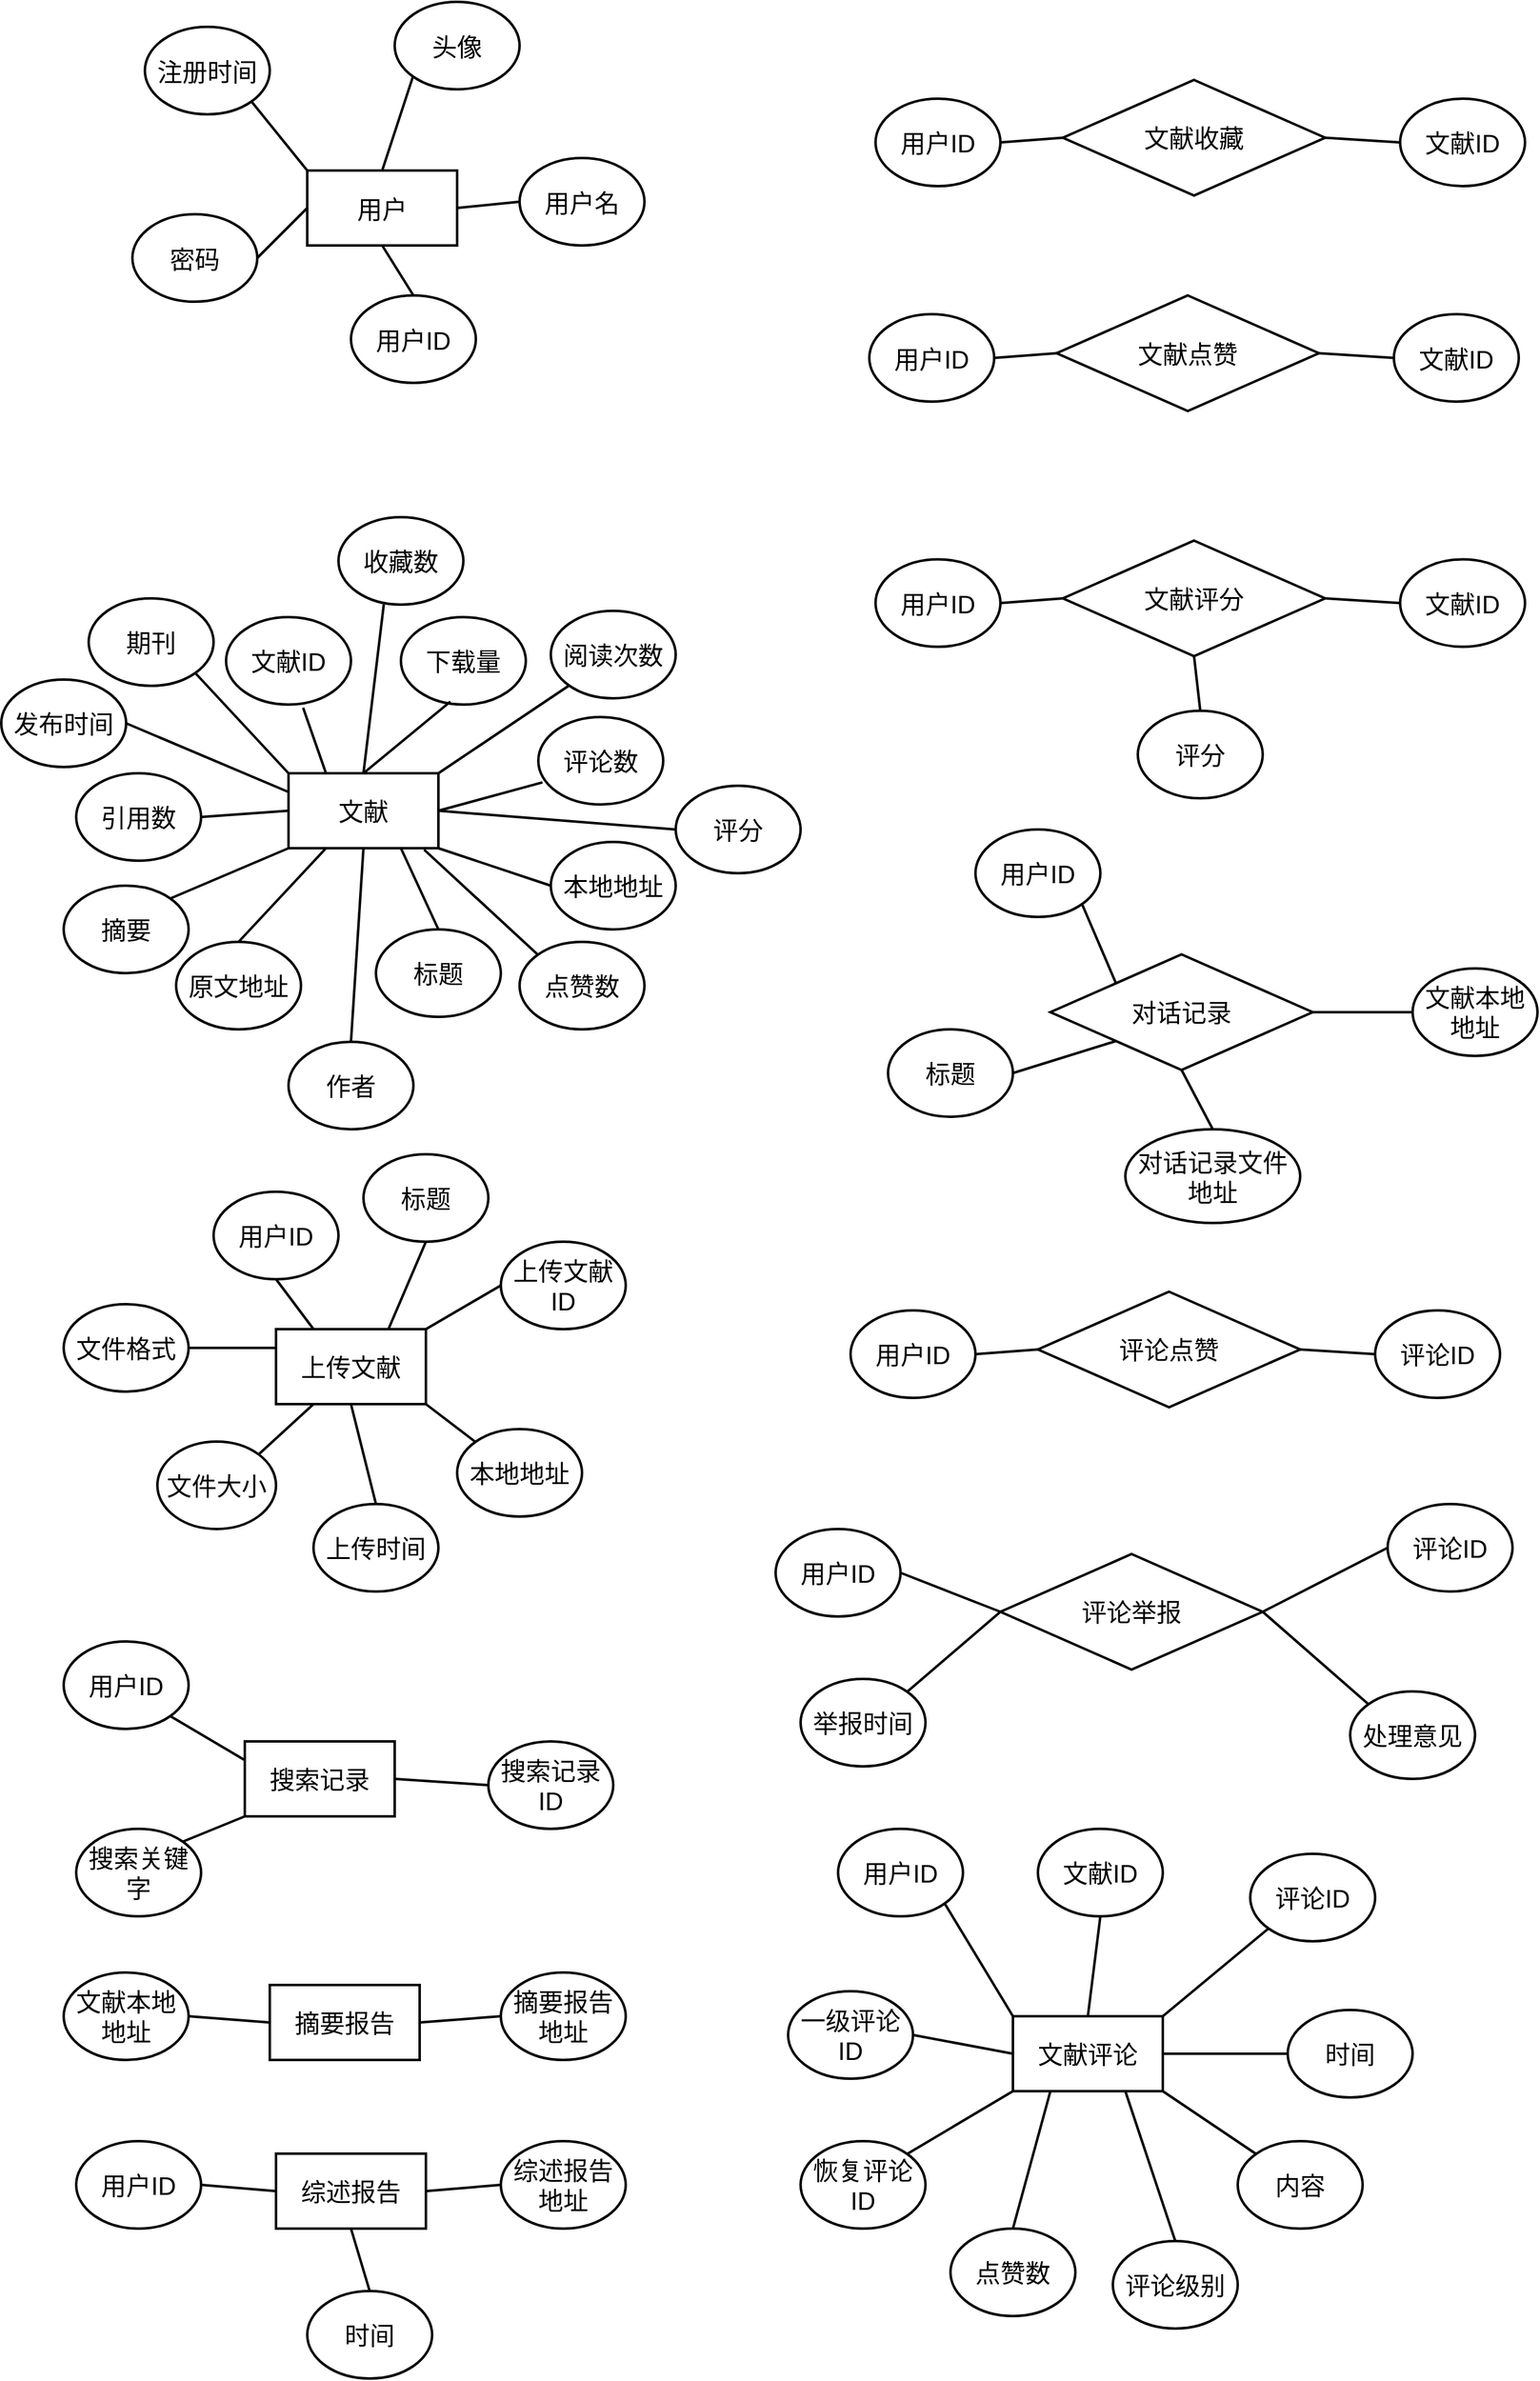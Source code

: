 <mxfile version="24.2.2" type="github">
  <diagram name="Page-1" id="c4acf3e9-155e-7222-9cf6-157b1a14988f">
    <mxGraphModel dx="2201" dy="961" grid="1" gridSize="10" guides="1" tooltips="1" connect="1" arrows="1" fold="1" page="1" pageScale="1" pageWidth="850" pageHeight="1100" background="none" math="0" shadow="0">
      <root>
        <mxCell id="0" />
        <mxCell id="1" parent="0" />
        <mxCell id="P6Sqa6nLTFP1nAxvebWK-137" value="用户" style="rounded=0;whiteSpace=wrap;html=1;fontSize=20;strokeWidth=2;" parent="1" vertex="1">
          <mxGeometry x="-595" y="172.5" width="120" height="60" as="geometry" />
        </mxCell>
        <mxCell id="P6Sqa6nLTFP1nAxvebWK-177" value="用户ID" style="ellipse;whiteSpace=wrap;html=1;fontSize=20;strokeWidth=2;" parent="1" vertex="1">
          <mxGeometry x="-560" y="272.5" width="100" height="70" as="geometry" />
        </mxCell>
        <mxCell id="P6Sqa6nLTFP1nAxvebWK-178" value="密码" style="ellipse;whiteSpace=wrap;html=1;fontSize=20;strokeWidth=2;" parent="1" vertex="1">
          <mxGeometry x="-735" y="207.5" width="100" height="70" as="geometry" />
        </mxCell>
        <mxCell id="P6Sqa6nLTFP1nAxvebWK-179" value="用户名" style="ellipse;whiteSpace=wrap;html=1;fontSize=20;strokeWidth=2;" parent="1" vertex="1">
          <mxGeometry x="-425" y="162.5" width="100" height="70" as="geometry" />
        </mxCell>
        <mxCell id="P6Sqa6nLTFP1nAxvebWK-180" value="头像" style="ellipse;whiteSpace=wrap;html=1;fontSize=20;strokeWidth=2;" parent="1" vertex="1">
          <mxGeometry x="-525" y="37.5" width="100" height="70" as="geometry" />
        </mxCell>
        <mxCell id="P6Sqa6nLTFP1nAxvebWK-181" value="注册时间" style="ellipse;whiteSpace=wrap;html=1;fontSize=20;strokeWidth=2;" parent="1" vertex="1">
          <mxGeometry x="-725" y="57.5" width="100" height="70" as="geometry" />
        </mxCell>
        <mxCell id="P6Sqa6nLTFP1nAxvebWK-183" value="" style="endArrow=none;html=1;rounded=0;entryX=0.5;entryY=1;entryDx=0;entryDy=0;exitX=0.5;exitY=0;exitDx=0;exitDy=0;fontSize=20;strokeWidth=2;" parent="1" source="P6Sqa6nLTFP1nAxvebWK-177" target="P6Sqa6nLTFP1nAxvebWK-137" edge="1">
          <mxGeometry width="50" height="50" relative="1" as="geometry">
            <mxPoint x="-655" y="347.5" as="sourcePoint" />
            <mxPoint x="-605" y="302.5" as="targetPoint" />
          </mxGeometry>
        </mxCell>
        <mxCell id="P6Sqa6nLTFP1nAxvebWK-184" value="" style="endArrow=none;html=1;rounded=0;entryX=0;entryY=0.5;entryDx=0;entryDy=0;exitX=1;exitY=0.5;exitDx=0;exitDy=0;fontSize=20;strokeWidth=2;" parent="1" source="P6Sqa6nLTFP1nAxvebWK-137" target="P6Sqa6nLTFP1nAxvebWK-179" edge="1">
          <mxGeometry width="50" height="50" relative="1" as="geometry">
            <mxPoint x="-295" y="367.5" as="sourcePoint" />
            <mxPoint x="-245" y="317.5" as="targetPoint" />
          </mxGeometry>
        </mxCell>
        <mxCell id="P6Sqa6nLTFP1nAxvebWK-185" value="" style="endArrow=none;html=1;rounded=0;entryX=0;entryY=0.5;entryDx=0;entryDy=0;exitX=1;exitY=0.5;exitDx=0;exitDy=0;fontSize=20;strokeWidth=2;" parent="1" source="P6Sqa6nLTFP1nAxvebWK-178" target="P6Sqa6nLTFP1nAxvebWK-137" edge="1">
          <mxGeometry width="50" height="50" relative="1" as="geometry">
            <mxPoint x="-615" y="427.5" as="sourcePoint" />
            <mxPoint x="-565" y="377.5" as="targetPoint" />
          </mxGeometry>
        </mxCell>
        <mxCell id="P6Sqa6nLTFP1nAxvebWK-186" value="" style="endArrow=none;html=1;rounded=0;entryX=0;entryY=1;entryDx=0;entryDy=0;exitX=0.5;exitY=0;exitDx=0;exitDy=0;fontSize=20;strokeWidth=2;" parent="1" source="P6Sqa6nLTFP1nAxvebWK-137" target="P6Sqa6nLTFP1nAxvebWK-180" edge="1">
          <mxGeometry width="50" height="50" relative="1" as="geometry">
            <mxPoint x="-575" y="147.5" as="sourcePoint" />
            <mxPoint x="-525" y="97.5" as="targetPoint" />
          </mxGeometry>
        </mxCell>
        <mxCell id="P6Sqa6nLTFP1nAxvebWK-187" value="" style="endArrow=none;html=1;rounded=0;entryX=1;entryY=1;entryDx=0;entryDy=0;exitX=0;exitY=0;exitDx=0;exitDy=0;fontSize=20;strokeWidth=2;" parent="1" source="P6Sqa6nLTFP1nAxvebWK-137" target="P6Sqa6nLTFP1nAxvebWK-181" edge="1">
          <mxGeometry width="50" height="50" relative="1" as="geometry">
            <mxPoint x="-685" y="407.5" as="sourcePoint" />
            <mxPoint x="-635" y="357.5" as="targetPoint" />
          </mxGeometry>
        </mxCell>
        <mxCell id="P6Sqa6nLTFP1nAxvebWK-188" value="文献" style="rounded=0;whiteSpace=wrap;html=1;fontSize=20;strokeWidth=2;" parent="1" vertex="1">
          <mxGeometry x="-610" y="655" width="120" height="60" as="geometry" />
        </mxCell>
        <mxCell id="P6Sqa6nLTFP1nAxvebWK-189" value="文献ID" style="ellipse;whiteSpace=wrap;html=1;fontSize=20;strokeWidth=2;" parent="1" vertex="1">
          <mxGeometry x="-660" y="530" width="100" height="70" as="geometry" />
        </mxCell>
        <mxCell id="P6Sqa6nLTFP1nAxvebWK-190" value="标题" style="ellipse;whiteSpace=wrap;html=1;fontSize=20;strokeWidth=2;" parent="1" vertex="1">
          <mxGeometry x="-540" y="780" width="100" height="70" as="geometry" />
        </mxCell>
        <mxCell id="P6Sqa6nLTFP1nAxvebWK-191" value="作者" style="ellipse;whiteSpace=wrap;html=1;fontSize=20;strokeWidth=2;" parent="1" vertex="1">
          <mxGeometry x="-610" y="870" width="100" height="70" as="geometry" />
        </mxCell>
        <mxCell id="P6Sqa6nLTFP1nAxvebWK-192" value="摘要" style="ellipse;whiteSpace=wrap;html=1;fontSize=20;strokeWidth=2;" parent="1" vertex="1">
          <mxGeometry x="-790" y="745" width="100" height="70" as="geometry" />
        </mxCell>
        <mxCell id="P6Sqa6nLTFP1nAxvebWK-193" value="发布时间" style="ellipse;whiteSpace=wrap;html=1;fontSize=20;strokeWidth=2;" parent="1" vertex="1">
          <mxGeometry x="-840" y="580" width="100" height="70" as="geometry" />
        </mxCell>
        <mxCell id="P6Sqa6nLTFP1nAxvebWK-194" value="期刊" style="ellipse;whiteSpace=wrap;html=1;fontSize=20;strokeWidth=2;" parent="1" vertex="1">
          <mxGeometry x="-770" y="515" width="100" height="70" as="geometry" />
        </mxCell>
        <mxCell id="P6Sqa6nLTFP1nAxvebWK-195" value="引用数" style="ellipse;whiteSpace=wrap;html=1;fontSize=20;strokeWidth=2;" parent="1" vertex="1">
          <mxGeometry x="-780" y="655" width="100" height="70" as="geometry" />
        </mxCell>
        <mxCell id="P6Sqa6nLTFP1nAxvebWK-196" value="原文地址" style="ellipse;whiteSpace=wrap;html=1;fontSize=20;strokeWidth=2;" parent="1" vertex="1">
          <mxGeometry x="-700" y="790" width="100" height="70" as="geometry" />
        </mxCell>
        <mxCell id="P6Sqa6nLTFP1nAxvebWK-197" value="阅读次数" style="ellipse;whiteSpace=wrap;html=1;fontSize=20;strokeWidth=2;" parent="1" vertex="1">
          <mxGeometry x="-400" y="525" width="100" height="70" as="geometry" />
        </mxCell>
        <mxCell id="P6Sqa6nLTFP1nAxvebWK-198" value="点赞数" style="ellipse;whiteSpace=wrap;html=1;fontSize=20;strokeWidth=2;" parent="1" vertex="1">
          <mxGeometry x="-425" y="790" width="100" height="70" as="geometry" />
        </mxCell>
        <mxCell id="P6Sqa6nLTFP1nAxvebWK-199" value="收藏数" style="ellipse;whiteSpace=wrap;html=1;fontSize=20;strokeWidth=2;" parent="1" vertex="1">
          <mxGeometry x="-570" y="450" width="100" height="70" as="geometry" />
        </mxCell>
        <mxCell id="P6Sqa6nLTFP1nAxvebWK-200" value="评论数" style="ellipse;whiteSpace=wrap;html=1;fontSize=20;strokeWidth=2;" parent="1" vertex="1">
          <mxGeometry x="-410" y="610" width="100" height="70" as="geometry" />
        </mxCell>
        <mxCell id="P6Sqa6nLTFP1nAxvebWK-201" value="评分" style="ellipse;whiteSpace=wrap;html=1;fontSize=20;strokeWidth=2;" parent="1" vertex="1">
          <mxGeometry x="-300" y="665" width="100" height="70" as="geometry" />
        </mxCell>
        <mxCell id="P6Sqa6nLTFP1nAxvebWK-202" value="下载量" style="ellipse;whiteSpace=wrap;html=1;fontSize=20;strokeWidth=2;" parent="1" vertex="1">
          <mxGeometry x="-520" y="530" width="100" height="70" as="geometry" />
        </mxCell>
        <mxCell id="P6Sqa6nLTFP1nAxvebWK-203" value="本地地址" style="ellipse;whiteSpace=wrap;html=1;fontSize=20;strokeWidth=2;" parent="1" vertex="1">
          <mxGeometry x="-400" y="710" width="100" height="70" as="geometry" />
        </mxCell>
        <mxCell id="P6Sqa6nLTFP1nAxvebWK-204" value="" style="endArrow=none;html=1;rounded=0;entryX=0.5;entryY=0;entryDx=0;entryDy=0;exitX=0.75;exitY=1;exitDx=0;exitDy=0;fontSize=20;strokeWidth=2;" parent="1" source="P6Sqa6nLTFP1nAxvebWK-188" target="P6Sqa6nLTFP1nAxvebWK-190" edge="1">
          <mxGeometry width="50" height="50" relative="1" as="geometry">
            <mxPoint x="-550" y="780" as="sourcePoint" />
            <mxPoint x="-500" y="730" as="targetPoint" />
          </mxGeometry>
        </mxCell>
        <mxCell id="P6Sqa6nLTFP1nAxvebWK-205" value="" style="endArrow=none;html=1;rounded=0;exitX=1;exitY=0.5;exitDx=0;exitDy=0;entryX=0.033;entryY=0.747;entryDx=0;entryDy=0;entryPerimeter=0;fontSize=20;strokeWidth=2;" parent="1" source="P6Sqa6nLTFP1nAxvebWK-188" target="P6Sqa6nLTFP1nAxvebWK-200" edge="1">
          <mxGeometry width="50" height="50" relative="1" as="geometry">
            <mxPoint x="-490" y="700" as="sourcePoint" />
            <mxPoint x="-440" y="650" as="targetPoint" />
          </mxGeometry>
        </mxCell>
        <mxCell id="P6Sqa6nLTFP1nAxvebWK-206" value="" style="endArrow=none;html=1;rounded=0;exitX=1;exitY=0.5;exitDx=0;exitDy=0;entryX=0;entryY=0.5;entryDx=0;entryDy=0;fontSize=20;strokeWidth=2;" parent="1" source="P6Sqa6nLTFP1nAxvebWK-195" target="P6Sqa6nLTFP1nAxvebWK-188" edge="1">
          <mxGeometry width="50" height="50" relative="1" as="geometry">
            <mxPoint x="-680" y="720" as="sourcePoint" />
            <mxPoint x="-630" y="670" as="targetPoint" />
          </mxGeometry>
        </mxCell>
        <mxCell id="P6Sqa6nLTFP1nAxvebWK-208" value="" style="endArrow=none;html=1;rounded=0;entryX=0.617;entryY=1.036;entryDx=0;entryDy=0;entryPerimeter=0;exitX=0.25;exitY=0;exitDx=0;exitDy=0;fontSize=20;strokeWidth=2;" parent="1" source="P6Sqa6nLTFP1nAxvebWK-188" target="P6Sqa6nLTFP1nAxvebWK-189" edge="1">
          <mxGeometry width="50" height="50" relative="1" as="geometry">
            <mxPoint x="-490" y="700" as="sourcePoint" />
            <mxPoint x="-440" y="650" as="targetPoint" />
          </mxGeometry>
        </mxCell>
        <mxCell id="P6Sqa6nLTFP1nAxvebWK-209" value="" style="endArrow=none;html=1;rounded=0;entryX=0.363;entryY=0.996;entryDx=0;entryDy=0;entryPerimeter=0;exitX=0.5;exitY=0;exitDx=0;exitDy=0;fontSize=20;strokeWidth=2;" parent="1" source="P6Sqa6nLTFP1nAxvebWK-188" target="P6Sqa6nLTFP1nAxvebWK-199" edge="1">
          <mxGeometry width="50" height="50" relative="1" as="geometry">
            <mxPoint x="-490" y="700" as="sourcePoint" />
            <mxPoint x="-440" y="650" as="targetPoint" />
          </mxGeometry>
        </mxCell>
        <mxCell id="P6Sqa6nLTFP1nAxvebWK-210" value="" style="endArrow=none;html=1;rounded=0;entryX=0.396;entryY=0.966;entryDx=0;entryDy=0;entryPerimeter=0;exitX=0.5;exitY=0;exitDx=0;exitDy=0;fontSize=20;strokeWidth=2;" parent="1" source="P6Sqa6nLTFP1nAxvebWK-188" target="P6Sqa6nLTFP1nAxvebWK-202" edge="1">
          <mxGeometry width="50" height="50" relative="1" as="geometry">
            <mxPoint x="-510" y="630" as="sourcePoint" />
            <mxPoint x="-440" y="540" as="targetPoint" />
          </mxGeometry>
        </mxCell>
        <mxCell id="P6Sqa6nLTFP1nAxvebWK-211" value="" style="endArrow=none;html=1;rounded=0;entryX=0;entryY=0;entryDx=0;entryDy=0;exitX=1;exitY=1;exitDx=0;exitDy=0;fontSize=20;strokeWidth=2;" parent="1" source="P6Sqa6nLTFP1nAxvebWK-194" target="P6Sqa6nLTFP1nAxvebWK-188" edge="1">
          <mxGeometry width="50" height="50" relative="1" as="geometry">
            <mxPoint x="-850" y="780" as="sourcePoint" />
            <mxPoint x="-800" y="730" as="targetPoint" />
          </mxGeometry>
        </mxCell>
        <mxCell id="P6Sqa6nLTFP1nAxvebWK-212" value="" style="endArrow=none;html=1;rounded=0;entryX=1;entryY=0.5;entryDx=0;entryDy=0;exitX=0;exitY=0.25;exitDx=0;exitDy=0;fontSize=20;strokeWidth=2;" parent="1" source="P6Sqa6nLTFP1nAxvebWK-188" target="P6Sqa6nLTFP1nAxvebWK-193" edge="1">
          <mxGeometry width="50" height="50" relative="1" as="geometry">
            <mxPoint x="-490" y="590" as="sourcePoint" />
            <mxPoint x="-440" y="540" as="targetPoint" />
          </mxGeometry>
        </mxCell>
        <mxCell id="P6Sqa6nLTFP1nAxvebWK-213" value="" style="endArrow=none;html=1;rounded=0;exitX=0;exitY=1;exitDx=0;exitDy=0;entryX=1;entryY=0;entryDx=0;entryDy=0;fontSize=20;strokeWidth=2;" parent="1" source="P6Sqa6nLTFP1nAxvebWK-188" target="P6Sqa6nLTFP1nAxvebWK-192" edge="1">
          <mxGeometry width="50" height="50" relative="1" as="geometry">
            <mxPoint x="-490" y="700" as="sourcePoint" />
            <mxPoint x="-440" y="650" as="targetPoint" />
          </mxGeometry>
        </mxCell>
        <mxCell id="P6Sqa6nLTFP1nAxvebWK-214" value="" style="endArrow=none;html=1;rounded=0;entryX=0.25;entryY=1;entryDx=0;entryDy=0;exitX=0.5;exitY=0;exitDx=0;exitDy=0;fontSize=20;strokeWidth=2;" parent="1" source="P6Sqa6nLTFP1nAxvebWK-196" target="P6Sqa6nLTFP1nAxvebWK-188" edge="1">
          <mxGeometry width="50" height="50" relative="1" as="geometry">
            <mxPoint x="-620" y="800" as="sourcePoint" />
            <mxPoint x="-570" y="750" as="targetPoint" />
          </mxGeometry>
        </mxCell>
        <mxCell id="P6Sqa6nLTFP1nAxvebWK-215" value="" style="endArrow=none;html=1;rounded=0;exitX=0.5;exitY=0;exitDx=0;exitDy=0;entryX=0.5;entryY=1;entryDx=0;entryDy=0;fontSize=20;strokeWidth=2;" parent="1" source="P6Sqa6nLTFP1nAxvebWK-191" target="P6Sqa6nLTFP1nAxvebWK-188" edge="1">
          <mxGeometry width="50" height="50" relative="1" as="geometry">
            <mxPoint x="-720" y="940" as="sourcePoint" />
            <mxPoint x="-670" y="890" as="targetPoint" />
          </mxGeometry>
        </mxCell>
        <mxCell id="P6Sqa6nLTFP1nAxvebWK-216" value="" style="endArrow=none;html=1;rounded=0;exitX=0;exitY=0.5;exitDx=0;exitDy=0;entryX=1;entryY=0.5;entryDx=0;entryDy=0;fontSize=20;strokeWidth=2;" parent="1" source="P6Sqa6nLTFP1nAxvebWK-201" target="P6Sqa6nLTFP1nAxvebWK-188" edge="1">
          <mxGeometry width="50" height="50" relative="1" as="geometry">
            <mxPoint x="-490" y="700" as="sourcePoint" />
            <mxPoint x="-440" y="650" as="targetPoint" />
          </mxGeometry>
        </mxCell>
        <mxCell id="P6Sqa6nLTFP1nAxvebWK-217" value="" style="endArrow=none;html=1;rounded=0;exitX=1;exitY=0;exitDx=0;exitDy=0;entryX=0;entryY=1;entryDx=0;entryDy=0;fontSize=20;strokeWidth=2;" parent="1" source="P6Sqa6nLTFP1nAxvebWK-188" target="P6Sqa6nLTFP1nAxvebWK-197" edge="1">
          <mxGeometry width="50" height="50" relative="1" as="geometry">
            <mxPoint x="-470" y="650" as="sourcePoint" />
            <mxPoint x="-420" y="600" as="targetPoint" />
          </mxGeometry>
        </mxCell>
        <mxCell id="P6Sqa6nLTFP1nAxvebWK-218" value="" style="endArrow=none;html=1;rounded=0;exitX=1;exitY=1;exitDx=0;exitDy=0;entryX=0;entryY=0.5;entryDx=0;entryDy=0;fontSize=20;strokeWidth=2;" parent="1" source="P6Sqa6nLTFP1nAxvebWK-188" target="P6Sqa6nLTFP1nAxvebWK-203" edge="1">
          <mxGeometry width="50" height="50" relative="1" as="geometry">
            <mxPoint x="-280" y="890" as="sourcePoint" />
            <mxPoint x="-230" y="840" as="targetPoint" />
          </mxGeometry>
        </mxCell>
        <mxCell id="P6Sqa6nLTFP1nAxvebWK-219" value="" style="endArrow=none;html=1;rounded=0;entryX=0.905;entryY=1.02;entryDx=0;entryDy=0;entryPerimeter=0;exitX=0;exitY=0;exitDx=0;exitDy=0;fontSize=20;strokeWidth=2;" parent="1" source="P6Sqa6nLTFP1nAxvebWK-198" target="P6Sqa6nLTFP1nAxvebWK-188" edge="1">
          <mxGeometry width="50" height="50" relative="1" as="geometry">
            <mxPoint x="-280" y="890" as="sourcePoint" />
            <mxPoint x="-230" y="840" as="targetPoint" />
          </mxGeometry>
        </mxCell>
        <mxCell id="P6Sqa6nLTFP1nAxvebWK-220" value="文献收藏" style="rhombus;whiteSpace=wrap;html=1;fontSize=20;strokeWidth=2;" parent="1" vertex="1">
          <mxGeometry x="10" y="100" width="210" height="92.5" as="geometry" />
        </mxCell>
        <mxCell id="P6Sqa6nLTFP1nAxvebWK-221" value="用户ID" style="ellipse;whiteSpace=wrap;html=1;fontSize=20;strokeWidth=2;" parent="1" vertex="1">
          <mxGeometry x="-140" y="115" width="100" height="70" as="geometry" />
        </mxCell>
        <mxCell id="P6Sqa6nLTFP1nAxvebWK-222" value="文献ID" style="ellipse;whiteSpace=wrap;html=1;fontSize=20;strokeWidth=2;" parent="1" vertex="1">
          <mxGeometry x="280" y="115" width="100" height="70" as="geometry" />
        </mxCell>
        <mxCell id="P6Sqa6nLTFP1nAxvebWK-223" value="" style="endArrow=none;html=1;rounded=0;entryX=0;entryY=0.5;entryDx=0;entryDy=0;exitX=1;exitY=0.5;exitDx=0;exitDy=0;fontSize=20;strokeWidth=2;" parent="1" source="P6Sqa6nLTFP1nAxvebWK-220" target="P6Sqa6nLTFP1nAxvebWK-222" edge="1">
          <mxGeometry width="50" height="50" relative="1" as="geometry">
            <mxPoint x="200" y="350" as="sourcePoint" />
            <mxPoint x="250" y="300" as="targetPoint" />
          </mxGeometry>
        </mxCell>
        <mxCell id="P6Sqa6nLTFP1nAxvebWK-224" value="" style="endArrow=none;html=1;rounded=0;entryX=0;entryY=0.5;entryDx=0;entryDy=0;exitX=1;exitY=0.5;exitDx=0;exitDy=0;fontSize=20;strokeWidth=2;" parent="1" source="P6Sqa6nLTFP1nAxvebWK-221" target="P6Sqa6nLTFP1nAxvebWK-220" edge="1">
          <mxGeometry width="50" height="50" relative="1" as="geometry">
            <mxPoint x="-30" y="310" as="sourcePoint" />
            <mxPoint x="20" y="260" as="targetPoint" />
          </mxGeometry>
        </mxCell>
        <mxCell id="P6Sqa6nLTFP1nAxvebWK-225" value="文献点赞" style="rhombus;whiteSpace=wrap;html=1;fontSize=20;strokeWidth=2;" parent="1" vertex="1">
          <mxGeometry x="5" y="272.5" width="210" height="92.5" as="geometry" />
        </mxCell>
        <mxCell id="P6Sqa6nLTFP1nAxvebWK-226" value="用户ID" style="ellipse;whiteSpace=wrap;html=1;fontSize=20;strokeWidth=2;" parent="1" vertex="1">
          <mxGeometry x="-145" y="287.5" width="100" height="70" as="geometry" />
        </mxCell>
        <mxCell id="P6Sqa6nLTFP1nAxvebWK-227" value="文献ID" style="ellipse;whiteSpace=wrap;html=1;fontSize=20;strokeWidth=2;" parent="1" vertex="1">
          <mxGeometry x="275" y="287.5" width="100" height="70" as="geometry" />
        </mxCell>
        <mxCell id="P6Sqa6nLTFP1nAxvebWK-228" value="" style="endArrow=none;html=1;rounded=0;entryX=0;entryY=0.5;entryDx=0;entryDy=0;exitX=1;exitY=0.5;exitDx=0;exitDy=0;fontSize=20;strokeWidth=2;" parent="1" source="P6Sqa6nLTFP1nAxvebWK-225" target="P6Sqa6nLTFP1nAxvebWK-227" edge="1">
          <mxGeometry width="50" height="50" relative="1" as="geometry">
            <mxPoint x="195" y="522.5" as="sourcePoint" />
            <mxPoint x="245" y="472.5" as="targetPoint" />
          </mxGeometry>
        </mxCell>
        <mxCell id="P6Sqa6nLTFP1nAxvebWK-229" value="" style="endArrow=none;html=1;rounded=0;entryX=0;entryY=0.5;entryDx=0;entryDy=0;exitX=1;exitY=0.5;exitDx=0;exitDy=0;fontSize=20;strokeWidth=2;" parent="1" source="P6Sqa6nLTFP1nAxvebWK-226" target="P6Sqa6nLTFP1nAxvebWK-225" edge="1">
          <mxGeometry width="50" height="50" relative="1" as="geometry">
            <mxPoint x="-35" y="482.5" as="sourcePoint" />
            <mxPoint x="15" y="432.5" as="targetPoint" />
          </mxGeometry>
        </mxCell>
        <mxCell id="P6Sqa6nLTFP1nAxvebWK-230" value="文献评分" style="rhombus;whiteSpace=wrap;html=1;fontSize=20;strokeWidth=2;" parent="1" vertex="1">
          <mxGeometry x="10" y="468.75" width="210" height="92.5" as="geometry" />
        </mxCell>
        <mxCell id="P6Sqa6nLTFP1nAxvebWK-231" value="用户ID" style="ellipse;whiteSpace=wrap;html=1;fontSize=20;strokeWidth=2;" parent="1" vertex="1">
          <mxGeometry x="-140" y="483.75" width="100" height="70" as="geometry" />
        </mxCell>
        <mxCell id="P6Sqa6nLTFP1nAxvebWK-232" value="文献ID" style="ellipse;whiteSpace=wrap;html=1;fontSize=20;strokeWidth=2;" parent="1" vertex="1">
          <mxGeometry x="280" y="483.75" width="100" height="70" as="geometry" />
        </mxCell>
        <mxCell id="P6Sqa6nLTFP1nAxvebWK-233" value="" style="endArrow=none;html=1;rounded=0;entryX=0;entryY=0.5;entryDx=0;entryDy=0;exitX=1;exitY=0.5;exitDx=0;exitDy=0;fontSize=20;strokeWidth=2;" parent="1" source="P6Sqa6nLTFP1nAxvebWK-230" target="P6Sqa6nLTFP1nAxvebWK-232" edge="1">
          <mxGeometry width="50" height="50" relative="1" as="geometry">
            <mxPoint x="200" y="718.75" as="sourcePoint" />
            <mxPoint x="250" y="668.75" as="targetPoint" />
          </mxGeometry>
        </mxCell>
        <mxCell id="P6Sqa6nLTFP1nAxvebWK-234" value="" style="endArrow=none;html=1;rounded=0;entryX=0;entryY=0.5;entryDx=0;entryDy=0;exitX=1;exitY=0.5;exitDx=0;exitDy=0;fontSize=20;strokeWidth=2;" parent="1" source="P6Sqa6nLTFP1nAxvebWK-231" target="P6Sqa6nLTFP1nAxvebWK-230" edge="1">
          <mxGeometry width="50" height="50" relative="1" as="geometry">
            <mxPoint x="-30" y="678.75" as="sourcePoint" />
            <mxPoint x="20" y="628.75" as="targetPoint" />
          </mxGeometry>
        </mxCell>
        <mxCell id="P6Sqa6nLTFP1nAxvebWK-235" value="评分" style="ellipse;whiteSpace=wrap;html=1;fontSize=20;strokeWidth=2;" parent="1" vertex="1">
          <mxGeometry x="70" y="605" width="100" height="70" as="geometry" />
        </mxCell>
        <mxCell id="P6Sqa6nLTFP1nAxvebWK-236" value="" style="endArrow=none;html=1;rounded=0;entryX=0.5;entryY=1;entryDx=0;entryDy=0;exitX=0.5;exitY=0;exitDx=0;exitDy=0;fontSize=20;strokeWidth=2;" parent="1" source="P6Sqa6nLTFP1nAxvebWK-235" target="P6Sqa6nLTFP1nAxvebWK-230" edge="1">
          <mxGeometry width="50" height="50" relative="1" as="geometry">
            <mxPoint x="-40" y="665" as="sourcePoint" />
            <mxPoint x="10" y="615" as="targetPoint" />
          </mxGeometry>
        </mxCell>
        <mxCell id="P6Sqa6nLTFP1nAxvebWK-237" value="上传文献" style="rounded=0;whiteSpace=wrap;html=1;fontSize=20;strokeWidth=2;" parent="1" vertex="1">
          <mxGeometry x="-620" y="1100" width="120" height="60" as="geometry" />
        </mxCell>
        <mxCell id="P6Sqa6nLTFP1nAxvebWK-240" value="上传文献ID" style="ellipse;whiteSpace=wrap;html=1;fontSize=20;strokeWidth=2;" parent="1" vertex="1">
          <mxGeometry x="-440" y="1030" width="100" height="70" as="geometry" />
        </mxCell>
        <mxCell id="P6Sqa6nLTFP1nAxvebWK-241" value="用户ID" style="ellipse;whiteSpace=wrap;html=1;fontSize=20;strokeWidth=2;" parent="1" vertex="1">
          <mxGeometry x="-670" y="990" width="100" height="70" as="geometry" />
        </mxCell>
        <mxCell id="P6Sqa6nLTFP1nAxvebWK-242" value="本地地址" style="ellipse;whiteSpace=wrap;html=1;fontSize=20;strokeWidth=2;" parent="1" vertex="1">
          <mxGeometry x="-475" y="1180" width="100" height="70" as="geometry" />
        </mxCell>
        <mxCell id="P6Sqa6nLTFP1nAxvebWK-243" value="文件格式" style="ellipse;whiteSpace=wrap;html=1;fontSize=20;strokeWidth=2;" parent="1" vertex="1">
          <mxGeometry x="-790" y="1080" width="100" height="70" as="geometry" />
        </mxCell>
        <mxCell id="P6Sqa6nLTFP1nAxvebWK-244" value="文件大小" style="ellipse;whiteSpace=wrap;html=1;fontSize=20;strokeWidth=2;" parent="1" vertex="1">
          <mxGeometry x="-715" y="1190" width="95" height="70" as="geometry" />
        </mxCell>
        <mxCell id="P6Sqa6nLTFP1nAxvebWK-245" value="" style="endArrow=none;html=1;rounded=0;entryX=0;entryY=0.5;entryDx=0;entryDy=0;exitX=1;exitY=0;exitDx=0;exitDy=0;fontSize=20;strokeWidth=2;" parent="1" source="P6Sqa6nLTFP1nAxvebWK-237" target="P6Sqa6nLTFP1nAxvebWK-240" edge="1">
          <mxGeometry width="50" height="50" relative="1" as="geometry">
            <mxPoint x="-530" y="1020" as="sourcePoint" />
            <mxPoint x="-480" y="970" as="targetPoint" />
          </mxGeometry>
        </mxCell>
        <mxCell id="P6Sqa6nLTFP1nAxvebWK-246" value="" style="endArrow=none;html=1;rounded=0;entryX=0.5;entryY=1;entryDx=0;entryDy=0;exitX=0.25;exitY=0;exitDx=0;exitDy=0;fontSize=20;strokeWidth=2;" parent="1" source="P6Sqa6nLTFP1nAxvebWK-237" target="P6Sqa6nLTFP1nAxvebWK-241" edge="1">
          <mxGeometry width="50" height="50" relative="1" as="geometry">
            <mxPoint x="-690" y="1160" as="sourcePoint" />
            <mxPoint x="-640" y="1110" as="targetPoint" />
          </mxGeometry>
        </mxCell>
        <mxCell id="P6Sqa6nLTFP1nAxvebWK-247" value="" style="endArrow=none;html=1;rounded=0;exitX=1;exitY=1;exitDx=0;exitDy=0;entryX=0;entryY=0;entryDx=0;entryDy=0;fontSize=20;strokeWidth=2;" parent="1" source="P6Sqa6nLTFP1nAxvebWK-237" target="P6Sqa6nLTFP1nAxvebWK-242" edge="1">
          <mxGeometry width="50" height="50" relative="1" as="geometry">
            <mxPoint x="-350" y="1170" as="sourcePoint" />
            <mxPoint x="-300" y="1120" as="targetPoint" />
          </mxGeometry>
        </mxCell>
        <mxCell id="P6Sqa6nLTFP1nAxvebWK-248" value="" style="endArrow=none;html=1;rounded=0;entryX=0;entryY=0.25;entryDx=0;entryDy=0;exitX=1;exitY=0.5;exitDx=0;exitDy=0;fontSize=20;strokeWidth=2;" parent="1" source="P6Sqa6nLTFP1nAxvebWK-243" target="P6Sqa6nLTFP1nAxvebWK-237" edge="1">
          <mxGeometry width="50" height="50" relative="1" as="geometry">
            <mxPoint x="-770" y="1030" as="sourcePoint" />
            <mxPoint x="-720" y="980" as="targetPoint" />
          </mxGeometry>
        </mxCell>
        <mxCell id="P6Sqa6nLTFP1nAxvebWK-249" value="" style="endArrow=none;html=1;rounded=0;entryX=0.25;entryY=1;entryDx=0;entryDy=0;exitX=1;exitY=0;exitDx=0;exitDy=0;fontSize=20;strokeWidth=2;" parent="1" source="P6Sqa6nLTFP1nAxvebWK-244" target="P6Sqa6nLTFP1nAxvebWK-237" edge="1">
          <mxGeometry width="50" height="50" relative="1" as="geometry">
            <mxPoint x="-400" y="1190" as="sourcePoint" />
            <mxPoint x="-350" y="1140" as="targetPoint" />
          </mxGeometry>
        </mxCell>
        <mxCell id="P6Sqa6nLTFP1nAxvebWK-250" value="上传时间" style="ellipse;whiteSpace=wrap;html=1;fontSize=20;strokeWidth=2;" parent="1" vertex="1">
          <mxGeometry x="-590" y="1240" width="100" height="70" as="geometry" />
        </mxCell>
        <mxCell id="P6Sqa6nLTFP1nAxvebWK-251" value="标题" style="ellipse;whiteSpace=wrap;html=1;fontSize=20;strokeWidth=2;" parent="1" vertex="1">
          <mxGeometry x="-550" y="960" width="100" height="70" as="geometry" />
        </mxCell>
        <mxCell id="P6Sqa6nLTFP1nAxvebWK-252" value="" style="endArrow=none;html=1;rounded=0;entryX=0.5;entryY=1;entryDx=0;entryDy=0;exitX=0.75;exitY=0;exitDx=0;exitDy=0;fontSize=20;strokeWidth=2;" parent="1" source="P6Sqa6nLTFP1nAxvebWK-237" target="P6Sqa6nLTFP1nAxvebWK-251" edge="1">
          <mxGeometry width="50" height="50" relative="1" as="geometry">
            <mxPoint x="-270" y="1160" as="sourcePoint" />
            <mxPoint x="-220" y="1110" as="targetPoint" />
          </mxGeometry>
        </mxCell>
        <mxCell id="P6Sqa6nLTFP1nAxvebWK-253" value="" style="endArrow=none;html=1;rounded=0;entryX=0.5;entryY=1;entryDx=0;entryDy=0;exitX=0.5;exitY=0;exitDx=0;exitDy=0;fontSize=20;strokeWidth=2;" parent="1" source="P6Sqa6nLTFP1nAxvebWK-250" target="P6Sqa6nLTFP1nAxvebWK-237" edge="1">
          <mxGeometry width="50" height="50" relative="1" as="geometry">
            <mxPoint x="-720" y="1360" as="sourcePoint" />
            <mxPoint x="-670" y="1310" as="targetPoint" />
          </mxGeometry>
        </mxCell>
        <mxCell id="P6Sqa6nLTFP1nAxvebWK-254" value="搜索记录" style="rounded=0;whiteSpace=wrap;html=1;fontSize=20;strokeWidth=2;" parent="1" vertex="1">
          <mxGeometry x="-645" y="1430" width="120" height="60" as="geometry" />
        </mxCell>
        <mxCell id="P6Sqa6nLTFP1nAxvebWK-255" value="用户ID" style="ellipse;whiteSpace=wrap;html=1;fontSize=20;strokeWidth=2;" parent="1" vertex="1">
          <mxGeometry x="-790" y="1350" width="100" height="70" as="geometry" />
        </mxCell>
        <mxCell id="P6Sqa6nLTFP1nAxvebWK-257" value="搜索记录ID" style="ellipse;whiteSpace=wrap;html=1;fontSize=20;strokeWidth=2;" parent="1" vertex="1">
          <mxGeometry x="-450" y="1430" width="100" height="70" as="geometry" />
        </mxCell>
        <mxCell id="P6Sqa6nLTFP1nAxvebWK-259" value="搜索关键字" style="ellipse;whiteSpace=wrap;html=1;fontSize=20;strokeWidth=2;" parent="1" vertex="1">
          <mxGeometry x="-780" y="1500" width="100" height="70" as="geometry" />
        </mxCell>
        <mxCell id="P6Sqa6nLTFP1nAxvebWK-260" value="" style="endArrow=none;html=1;rounded=0;entryX=0;entryY=1;entryDx=0;entryDy=0;exitX=1;exitY=0;exitDx=0;exitDy=0;fontSize=20;strokeWidth=2;" parent="1" source="P6Sqa6nLTFP1nAxvebWK-259" target="P6Sqa6nLTFP1nAxvebWK-254" edge="1">
          <mxGeometry width="50" height="50" relative="1" as="geometry">
            <mxPoint x="-740" y="1690" as="sourcePoint" />
            <mxPoint x="-690" y="1640" as="targetPoint" />
          </mxGeometry>
        </mxCell>
        <mxCell id="P6Sqa6nLTFP1nAxvebWK-261" value="" style="endArrow=none;html=1;rounded=0;entryX=0;entryY=0.5;entryDx=0;entryDy=0;exitX=1;exitY=0.5;exitDx=0;exitDy=0;fontSize=20;strokeWidth=2;" parent="1" source="P6Sqa6nLTFP1nAxvebWK-254" target="P6Sqa6nLTFP1nAxvebWK-257" edge="1">
          <mxGeometry width="50" height="50" relative="1" as="geometry">
            <mxPoint x="-600" y="1620" as="sourcePoint" />
            <mxPoint x="-550" y="1570" as="targetPoint" />
          </mxGeometry>
        </mxCell>
        <mxCell id="P6Sqa6nLTFP1nAxvebWK-262" value="" style="endArrow=none;html=1;rounded=0;exitX=1;exitY=1;exitDx=0;exitDy=0;entryX=0;entryY=0.25;entryDx=0;entryDy=0;fontSize=20;strokeWidth=2;" parent="1" source="P6Sqa6nLTFP1nAxvebWK-255" target="P6Sqa6nLTFP1nAxvebWK-254" edge="1">
          <mxGeometry width="50" height="50" relative="1" as="geometry">
            <mxPoint x="-650" y="1410" as="sourcePoint" />
            <mxPoint x="-600" y="1360" as="targetPoint" />
          </mxGeometry>
        </mxCell>
        <mxCell id="P6Sqa6nLTFP1nAxvebWK-263" value="对话记录" style="rhombus;whiteSpace=wrap;html=1;fontSize=20;strokeWidth=2;" parent="1" vertex="1">
          <mxGeometry y="800" width="210" height="92.5" as="geometry" />
        </mxCell>
        <mxCell id="P6Sqa6nLTFP1nAxvebWK-264" value="用户ID" style="ellipse;whiteSpace=wrap;html=1;fontSize=20;strokeWidth=2;" parent="1" vertex="1">
          <mxGeometry x="-60" y="700" width="100" height="70" as="geometry" />
        </mxCell>
        <mxCell id="P6Sqa6nLTFP1nAxvebWK-265" value="文献本地地址" style="ellipse;whiteSpace=wrap;html=1;fontSize=20;strokeWidth=2;" parent="1" vertex="1">
          <mxGeometry x="290" y="811.25" width="100" height="70" as="geometry" />
        </mxCell>
        <mxCell id="P6Sqa6nLTFP1nAxvebWK-266" value="对话记录文件地址" style="ellipse;whiteSpace=wrap;html=1;fontSize=20;strokeWidth=2;" parent="1" vertex="1">
          <mxGeometry x="60" y="940" width="140" height="75" as="geometry" />
        </mxCell>
        <mxCell id="P6Sqa6nLTFP1nAxvebWK-268" value="" style="endArrow=none;html=1;rounded=0;entryX=0;entryY=0.5;entryDx=0;entryDy=0;exitX=1;exitY=0.5;exitDx=0;exitDy=0;fontSize=20;strokeWidth=2;" parent="1" source="P6Sqa6nLTFP1nAxvebWK-263" target="P6Sqa6nLTFP1nAxvebWK-265" edge="1">
          <mxGeometry width="50" height="50" relative="1" as="geometry">
            <mxPoint x="150" y="955" as="sourcePoint" />
            <mxPoint x="200" y="905" as="targetPoint" />
          </mxGeometry>
        </mxCell>
        <mxCell id="P6Sqa6nLTFP1nAxvebWK-269" value="" style="endArrow=none;html=1;rounded=0;entryX=0;entryY=0;entryDx=0;entryDy=0;exitX=1;exitY=1;exitDx=0;exitDy=0;fontSize=20;strokeWidth=2;" parent="1" source="P6Sqa6nLTFP1nAxvebWK-264" target="P6Sqa6nLTFP1nAxvebWK-263" edge="1">
          <mxGeometry width="50" height="50" relative="1" as="geometry">
            <mxPoint x="-50" y="845" as="sourcePoint" />
            <mxPoint y="795" as="targetPoint" />
          </mxGeometry>
        </mxCell>
        <mxCell id="P6Sqa6nLTFP1nAxvebWK-270" value="" style="endArrow=none;html=1;rounded=0;entryX=0.5;entryY=1;entryDx=0;entryDy=0;exitX=0.5;exitY=0;exitDx=0;exitDy=0;fontSize=20;strokeWidth=2;" parent="1" source="P6Sqa6nLTFP1nAxvebWK-266" target="P6Sqa6nLTFP1nAxvebWK-263" edge="1">
          <mxGeometry width="50" height="50" relative="1" as="geometry">
            <mxPoint x="-120" y="1025" as="sourcePoint" />
            <mxPoint x="-70" y="975" as="targetPoint" />
          </mxGeometry>
        </mxCell>
        <mxCell id="P6Sqa6nLTFP1nAxvebWK-271" value="摘要报告" style="rounded=0;whiteSpace=wrap;html=1;fontSize=20;strokeWidth=2;" parent="1" vertex="1">
          <mxGeometry x="-625" y="1625" width="120" height="60" as="geometry" />
        </mxCell>
        <mxCell id="P6Sqa6nLTFP1nAxvebWK-272" value="摘要报告地址" style="ellipse;whiteSpace=wrap;html=1;fontSize=20;strokeWidth=2;" parent="1" vertex="1">
          <mxGeometry x="-440" y="1615" width="100" height="70" as="geometry" />
        </mxCell>
        <mxCell id="P6Sqa6nLTFP1nAxvebWK-273" value="文献本地地址" style="ellipse;whiteSpace=wrap;html=1;fontSize=20;strokeWidth=2;" parent="1" vertex="1">
          <mxGeometry x="-790" y="1615" width="100" height="70" as="geometry" />
        </mxCell>
        <mxCell id="P6Sqa6nLTFP1nAxvebWK-274" value="" style="endArrow=none;html=1;rounded=0;entryX=0;entryY=0.5;entryDx=0;entryDy=0;exitX=1;exitY=0.5;exitDx=0;exitDy=0;fontSize=20;strokeWidth=2;" parent="1" source="P6Sqa6nLTFP1nAxvebWK-273" target="P6Sqa6nLTFP1nAxvebWK-271" edge="1">
          <mxGeometry width="50" height="50" relative="1" as="geometry">
            <mxPoint x="-730" y="1780" as="sourcePoint" />
            <mxPoint x="-680" y="1730" as="targetPoint" />
          </mxGeometry>
        </mxCell>
        <mxCell id="P6Sqa6nLTFP1nAxvebWK-275" value="" style="endArrow=none;html=1;rounded=0;entryX=0;entryY=0.5;entryDx=0;entryDy=0;exitX=1;exitY=0.5;exitDx=0;exitDy=0;fontSize=20;strokeWidth=2;" parent="1" source="P6Sqa6nLTFP1nAxvebWK-271" target="P6Sqa6nLTFP1nAxvebWK-272" edge="1">
          <mxGeometry width="50" height="50" relative="1" as="geometry">
            <mxPoint x="-550" y="1820" as="sourcePoint" />
            <mxPoint x="-500" y="1770" as="targetPoint" />
          </mxGeometry>
        </mxCell>
        <mxCell id="P6Sqa6nLTFP1nAxvebWK-276" value="综述报告" style="rounded=0;whiteSpace=wrap;html=1;fontSize=20;strokeWidth=2;" parent="1" vertex="1">
          <mxGeometry x="-620" y="1760" width="120" height="60" as="geometry" />
        </mxCell>
        <mxCell id="P6Sqa6nLTFP1nAxvebWK-277" value="综述报告地址" style="ellipse;whiteSpace=wrap;html=1;fontSize=20;strokeWidth=2;" parent="1" vertex="1">
          <mxGeometry x="-440" y="1750" width="100" height="70" as="geometry" />
        </mxCell>
        <mxCell id="P6Sqa6nLTFP1nAxvebWK-278" value="用户ID" style="ellipse;whiteSpace=wrap;html=1;fontSize=20;strokeWidth=2;" parent="1" vertex="1">
          <mxGeometry x="-780" y="1750" width="100" height="70" as="geometry" />
        </mxCell>
        <mxCell id="P6Sqa6nLTFP1nAxvebWK-279" value="" style="endArrow=none;html=1;rounded=0;exitX=1;exitY=0.5;exitDx=0;exitDy=0;entryX=0;entryY=0.5;entryDx=0;entryDy=0;fontSize=20;strokeWidth=2;" parent="1" source="P6Sqa6nLTFP1nAxvebWK-276" target="P6Sqa6nLTFP1nAxvebWK-277" edge="1">
          <mxGeometry width="50" height="50" relative="1" as="geometry">
            <mxPoint x="-610" y="1950" as="sourcePoint" />
            <mxPoint x="-440" y="1790" as="targetPoint" />
          </mxGeometry>
        </mxCell>
        <mxCell id="P6Sqa6nLTFP1nAxvebWK-280" value="" style="endArrow=none;html=1;rounded=0;entryX=0;entryY=0.5;entryDx=0;entryDy=0;exitX=1;exitY=0.5;exitDx=0;exitDy=0;fontSize=20;strokeWidth=2;" parent="1" source="P6Sqa6nLTFP1nAxvebWK-278" target="P6Sqa6nLTFP1nAxvebWK-276" edge="1">
          <mxGeometry width="50" height="50" relative="1" as="geometry">
            <mxPoint x="-690" y="1900" as="sourcePoint" />
            <mxPoint x="-640" y="1850" as="targetPoint" />
          </mxGeometry>
        </mxCell>
        <mxCell id="P6Sqa6nLTFP1nAxvebWK-281" value="" style="endArrow=none;html=1;rounded=0;entryX=0.5;entryY=1;entryDx=0;entryDy=0;exitX=0.5;exitY=0;exitDx=0;exitDy=0;fontSize=20;strokeWidth=2;" parent="1" source="P6Sqa6nLTFP1nAxvebWK-283" target="P6Sqa6nLTFP1nAxvebWK-276" edge="1">
          <mxGeometry width="50" height="50" relative="1" as="geometry">
            <mxPoint x="-680" y="1910" as="sourcePoint" />
            <mxPoint x="-630" y="1860" as="targetPoint" />
          </mxGeometry>
        </mxCell>
        <mxCell id="P6Sqa6nLTFP1nAxvebWK-283" value="时间" style="ellipse;whiteSpace=wrap;html=1;fontSize=20;strokeWidth=2;" parent="1" vertex="1">
          <mxGeometry x="-595" y="1870" width="100" height="70" as="geometry" />
        </mxCell>
        <mxCell id="P6Sqa6nLTFP1nAxvebWK-284" value="评论举报" style="rhombus;whiteSpace=wrap;html=1;fontSize=20;strokeWidth=2;" parent="1" vertex="1">
          <mxGeometry x="-40" y="1280" width="210" height="92.5" as="geometry" />
        </mxCell>
        <mxCell id="P6Sqa6nLTFP1nAxvebWK-285" value="用户ID" style="ellipse;whiteSpace=wrap;html=1;fontSize=20;strokeWidth=2;" parent="1" vertex="1">
          <mxGeometry x="-220" y="1260" width="100" height="70" as="geometry" />
        </mxCell>
        <mxCell id="P6Sqa6nLTFP1nAxvebWK-286" value="评论ID" style="ellipse;whiteSpace=wrap;html=1;fontSize=20;strokeWidth=2;" parent="1" vertex="1">
          <mxGeometry x="270" y="1240" width="100" height="70" as="geometry" />
        </mxCell>
        <mxCell id="P6Sqa6nLTFP1nAxvebWK-287" value="" style="endArrow=none;html=1;rounded=0;entryX=0;entryY=0.5;entryDx=0;entryDy=0;exitX=1;exitY=0.5;exitDx=0;exitDy=0;fontSize=20;strokeWidth=2;" parent="1" source="P6Sqa6nLTFP1nAxvebWK-284" target="P6Sqa6nLTFP1nAxvebWK-286" edge="1">
          <mxGeometry width="50" height="50" relative="1" as="geometry">
            <mxPoint x="210" y="1520" as="sourcePoint" />
            <mxPoint x="260" y="1470" as="targetPoint" />
          </mxGeometry>
        </mxCell>
        <mxCell id="P6Sqa6nLTFP1nAxvebWK-288" value="" style="endArrow=none;html=1;rounded=0;entryX=0;entryY=0.5;entryDx=0;entryDy=0;exitX=1;exitY=0.5;exitDx=0;exitDy=0;fontSize=20;strokeWidth=2;" parent="1" source="P6Sqa6nLTFP1nAxvebWK-285" target="P6Sqa6nLTFP1nAxvebWK-284" edge="1">
          <mxGeometry width="50" height="50" relative="1" as="geometry">
            <mxPoint x="-20" y="1480" as="sourcePoint" />
            <mxPoint x="30" y="1430" as="targetPoint" />
          </mxGeometry>
        </mxCell>
        <mxCell id="P6Sqa6nLTFP1nAxvebWK-289" value="评论点赞" style="rhombus;whiteSpace=wrap;html=1;fontSize=20;strokeWidth=2;" parent="1" vertex="1">
          <mxGeometry x="-10" y="1070" width="210" height="92.5" as="geometry" />
        </mxCell>
        <mxCell id="P6Sqa6nLTFP1nAxvebWK-290" value="用户ID" style="ellipse;whiteSpace=wrap;html=1;fontSize=20;strokeWidth=2;" parent="1" vertex="1">
          <mxGeometry x="-160" y="1085" width="100" height="70" as="geometry" />
        </mxCell>
        <mxCell id="P6Sqa6nLTFP1nAxvebWK-291" value="评论ID" style="ellipse;whiteSpace=wrap;html=1;fontSize=20;strokeWidth=2;" parent="1" vertex="1">
          <mxGeometry x="260" y="1085" width="100" height="70" as="geometry" />
        </mxCell>
        <mxCell id="P6Sqa6nLTFP1nAxvebWK-292" value="" style="endArrow=none;html=1;rounded=0;entryX=0;entryY=0.5;entryDx=0;entryDy=0;exitX=1;exitY=0.5;exitDx=0;exitDy=0;fontSize=20;strokeWidth=2;" parent="1" source="P6Sqa6nLTFP1nAxvebWK-289" target="P6Sqa6nLTFP1nAxvebWK-291" edge="1">
          <mxGeometry width="50" height="50" relative="1" as="geometry">
            <mxPoint x="180" y="1320" as="sourcePoint" />
            <mxPoint x="230" y="1270" as="targetPoint" />
          </mxGeometry>
        </mxCell>
        <mxCell id="P6Sqa6nLTFP1nAxvebWK-293" value="" style="endArrow=none;html=1;rounded=0;entryX=0;entryY=0.5;entryDx=0;entryDy=0;exitX=1;exitY=0.5;exitDx=0;exitDy=0;fontSize=20;strokeWidth=2;" parent="1" source="P6Sqa6nLTFP1nAxvebWK-290" target="P6Sqa6nLTFP1nAxvebWK-289" edge="1">
          <mxGeometry width="50" height="50" relative="1" as="geometry">
            <mxPoint x="-50" y="1280" as="sourcePoint" />
            <mxPoint y="1230" as="targetPoint" />
          </mxGeometry>
        </mxCell>
        <mxCell id="P6Sqa6nLTFP1nAxvebWK-294" value="举报时间" style="ellipse;whiteSpace=wrap;html=1;fontSize=20;strokeWidth=2;" parent="1" vertex="1">
          <mxGeometry x="-200" y="1380" width="100" height="70" as="geometry" />
        </mxCell>
        <mxCell id="P6Sqa6nLTFP1nAxvebWK-295" value="处理意见" style="ellipse;whiteSpace=wrap;html=1;fontSize=20;strokeWidth=2;" parent="1" vertex="1">
          <mxGeometry x="240" y="1390" width="100" height="70" as="geometry" />
        </mxCell>
        <mxCell id="P6Sqa6nLTFP1nAxvebWK-296" value="" style="endArrow=none;html=1;rounded=0;entryX=0;entryY=0.5;entryDx=0;entryDy=0;exitX=1;exitY=0;exitDx=0;exitDy=0;fontSize=20;strokeWidth=2;" parent="1" source="P6Sqa6nLTFP1nAxvebWK-294" target="P6Sqa6nLTFP1nAxvebWK-284" edge="1">
          <mxGeometry width="50" height="50" relative="1" as="geometry">
            <mxPoint y="1450" as="sourcePoint" />
            <mxPoint x="50" y="1400" as="targetPoint" />
          </mxGeometry>
        </mxCell>
        <mxCell id="P6Sqa6nLTFP1nAxvebWK-297" value="" style="endArrow=none;html=1;rounded=0;entryX=0;entryY=0;entryDx=0;entryDy=0;exitX=1;exitY=0.5;exitDx=0;exitDy=0;fontSize=20;strokeWidth=2;" parent="1" source="P6Sqa6nLTFP1nAxvebWK-284" target="P6Sqa6nLTFP1nAxvebWK-295" edge="1">
          <mxGeometry width="50" height="50" relative="1" as="geometry">
            <mxPoint x="120" y="1460" as="sourcePoint" />
            <mxPoint x="170" y="1410" as="targetPoint" />
          </mxGeometry>
        </mxCell>
        <mxCell id="P6Sqa6nLTFP1nAxvebWK-298" value="文献评论" style="rounded=0;whiteSpace=wrap;html=1;fontSize=20;strokeWidth=2;" parent="1" vertex="1">
          <mxGeometry x="-30" y="1650" width="120" height="60" as="geometry" />
        </mxCell>
        <mxCell id="P6Sqa6nLTFP1nAxvebWK-300" value="用户ID" style="ellipse;whiteSpace=wrap;html=1;fontSize=20;strokeWidth=2;" parent="1" vertex="1">
          <mxGeometry x="-170" y="1500" width="100" height="70" as="geometry" />
        </mxCell>
        <mxCell id="P6Sqa6nLTFP1nAxvebWK-301" value="文献ID" style="ellipse;whiteSpace=wrap;html=1;fontSize=20;strokeWidth=2;" parent="1" vertex="1">
          <mxGeometry x="-10" y="1500" width="100" height="70" as="geometry" />
        </mxCell>
        <mxCell id="P6Sqa6nLTFP1nAxvebWK-302" value="评论ID" style="ellipse;whiteSpace=wrap;html=1;fontSize=20;strokeWidth=2;" parent="1" vertex="1">
          <mxGeometry x="160" y="1520" width="100" height="70" as="geometry" />
        </mxCell>
        <mxCell id="P6Sqa6nLTFP1nAxvebWK-303" value="时间" style="ellipse;whiteSpace=wrap;html=1;fontSize=20;strokeWidth=2;" parent="1" vertex="1">
          <mxGeometry x="190" y="1645" width="100" height="70" as="geometry" />
        </mxCell>
        <mxCell id="P6Sqa6nLTFP1nAxvebWK-304" value="内容" style="ellipse;whiteSpace=wrap;html=1;fontSize=20;strokeWidth=2;" parent="1" vertex="1">
          <mxGeometry x="150" y="1750" width="100" height="70" as="geometry" />
        </mxCell>
        <mxCell id="P6Sqa6nLTFP1nAxvebWK-305" value="点赞数" style="ellipse;whiteSpace=wrap;html=1;fontSize=20;strokeWidth=2;" parent="1" vertex="1">
          <mxGeometry x="-80" y="1820" width="100" height="70" as="geometry" />
        </mxCell>
        <mxCell id="P6Sqa6nLTFP1nAxvebWK-306" value="一级评论ID" style="ellipse;whiteSpace=wrap;html=1;fontSize=20;strokeWidth=2;" parent="1" vertex="1">
          <mxGeometry x="-210" y="1630" width="100" height="70" as="geometry" />
        </mxCell>
        <mxCell id="P6Sqa6nLTFP1nAxvebWK-307" value="恢复评论ID" style="ellipse;whiteSpace=wrap;html=1;fontSize=20;strokeWidth=2;" parent="1" vertex="1">
          <mxGeometry x="-200" y="1750" width="100" height="70" as="geometry" />
        </mxCell>
        <mxCell id="P6Sqa6nLTFP1nAxvebWK-308" value="评论级别" style="ellipse;whiteSpace=wrap;html=1;fontSize=20;strokeWidth=2;" parent="1" vertex="1">
          <mxGeometry x="50" y="1830" width="100" height="70" as="geometry" />
        </mxCell>
        <mxCell id="P6Sqa6nLTFP1nAxvebWK-309" value="" style="endArrow=none;html=1;rounded=0;entryX=0;entryY=1;entryDx=0;entryDy=0;exitX=1;exitY=0;exitDx=0;exitDy=0;fontSize=20;strokeWidth=2;" parent="1" source="P6Sqa6nLTFP1nAxvebWK-298" target="P6Sqa6nLTFP1nAxvebWK-302" edge="1">
          <mxGeometry width="50" height="50" relative="1" as="geometry">
            <mxPoint x="510" y="1670" as="sourcePoint" />
            <mxPoint x="560" y="1620" as="targetPoint" />
          </mxGeometry>
        </mxCell>
        <mxCell id="P6Sqa6nLTFP1nAxvebWK-310" value="" style="endArrow=none;html=1;rounded=0;exitX=1;exitY=1;exitDx=0;exitDy=0;entryX=0;entryY=0;entryDx=0;entryDy=0;fontSize=20;strokeWidth=2;" parent="1" source="P6Sqa6nLTFP1nAxvebWK-298" target="P6Sqa6nLTFP1nAxvebWK-304" edge="1">
          <mxGeometry width="50" height="50" relative="1" as="geometry">
            <mxPoint x="320" y="1760" as="sourcePoint" />
            <mxPoint x="370" y="1710" as="targetPoint" />
          </mxGeometry>
        </mxCell>
        <mxCell id="P6Sqa6nLTFP1nAxvebWK-311" value="" style="endArrow=none;html=1;rounded=0;exitX=1;exitY=0.5;exitDx=0;exitDy=0;entryX=0;entryY=0.5;entryDx=0;entryDy=0;fontSize=20;strokeWidth=2;" parent="1" source="P6Sqa6nLTFP1nAxvebWK-298" target="P6Sqa6nLTFP1nAxvebWK-303" edge="1">
          <mxGeometry width="50" height="50" relative="1" as="geometry">
            <mxPoint x="410" y="1680" as="sourcePoint" />
            <mxPoint x="460" y="1630" as="targetPoint" />
          </mxGeometry>
        </mxCell>
        <mxCell id="P6Sqa6nLTFP1nAxvebWK-312" value="" style="endArrow=none;html=1;rounded=0;entryX=0;entryY=1;entryDx=0;entryDy=0;exitX=1;exitY=0;exitDx=0;exitDy=0;fontSize=20;strokeWidth=2;" parent="1" source="P6Sqa6nLTFP1nAxvebWK-307" target="P6Sqa6nLTFP1nAxvebWK-298" edge="1">
          <mxGeometry width="50" height="50" relative="1" as="geometry">
            <mxPoint x="-80" y="1810" as="sourcePoint" />
            <mxPoint x="-30" y="1760" as="targetPoint" />
          </mxGeometry>
        </mxCell>
        <mxCell id="P6Sqa6nLTFP1nAxvebWK-313" value="" style="endArrow=none;html=1;rounded=0;entryX=1;entryY=1;entryDx=0;entryDy=0;exitX=0;exitY=0;exitDx=0;exitDy=0;fontSize=20;strokeWidth=2;" parent="1" source="P6Sqa6nLTFP1nAxvebWK-298" target="P6Sqa6nLTFP1nAxvebWK-300" edge="1">
          <mxGeometry width="50" height="50" relative="1" as="geometry">
            <mxPoint x="-100" y="1640" as="sourcePoint" />
            <mxPoint x="-50" y="1590" as="targetPoint" />
          </mxGeometry>
        </mxCell>
        <mxCell id="P6Sqa6nLTFP1nAxvebWK-314" value="" style="endArrow=none;html=1;rounded=0;exitX=0.5;exitY=0;exitDx=0;exitDy=0;entryX=0.25;entryY=1;entryDx=0;entryDy=0;fontSize=20;strokeWidth=2;" parent="1" source="P6Sqa6nLTFP1nAxvebWK-305" target="P6Sqa6nLTFP1nAxvebWK-298" edge="1">
          <mxGeometry width="50" height="50" relative="1" as="geometry">
            <mxPoint x="10" y="1800" as="sourcePoint" />
            <mxPoint x="60" y="1750" as="targetPoint" />
          </mxGeometry>
        </mxCell>
        <mxCell id="P6Sqa6nLTFP1nAxvebWK-315" value="" style="endArrow=none;html=1;rounded=0;entryX=0.75;entryY=1;entryDx=0;entryDy=0;exitX=0.5;exitY=0;exitDx=0;exitDy=0;fontSize=20;strokeWidth=2;" parent="1" source="P6Sqa6nLTFP1nAxvebWK-308" target="P6Sqa6nLTFP1nAxvebWK-298" edge="1">
          <mxGeometry width="50" height="50" relative="1" as="geometry">
            <mxPoint x="380" y="1830" as="sourcePoint" />
            <mxPoint x="430" y="1780" as="targetPoint" />
          </mxGeometry>
        </mxCell>
        <mxCell id="P6Sqa6nLTFP1nAxvebWK-316" value="" style="endArrow=none;html=1;rounded=0;entryX=0.5;entryY=1;entryDx=0;entryDy=0;exitX=0.5;exitY=0;exitDx=0;exitDy=0;fontSize=20;strokeWidth=2;" parent="1" source="P6Sqa6nLTFP1nAxvebWK-298" target="P6Sqa6nLTFP1nAxvebWK-301" edge="1">
          <mxGeometry width="50" height="50" relative="1" as="geometry">
            <mxPoint x="550" y="1760" as="sourcePoint" />
            <mxPoint x="600" y="1710" as="targetPoint" />
          </mxGeometry>
        </mxCell>
        <mxCell id="P6Sqa6nLTFP1nAxvebWK-317" value="" style="endArrow=none;html=1;rounded=0;entryX=0;entryY=0.5;entryDx=0;entryDy=0;exitX=1;exitY=0.5;exitDx=0;exitDy=0;fontSize=20;strokeWidth=2;" parent="1" source="P6Sqa6nLTFP1nAxvebWK-306" target="P6Sqa6nLTFP1nAxvebWK-298" edge="1">
          <mxGeometry width="50" height="50" relative="1" as="geometry">
            <mxPoint x="-150" y="1920" as="sourcePoint" />
            <mxPoint x="-100" y="1870" as="targetPoint" />
          </mxGeometry>
        </mxCell>
        <mxCell id="H81v67e9FsYu6vV07CL0-1" value="标题" style="ellipse;whiteSpace=wrap;html=1;fontSize=20;strokeWidth=2;" vertex="1" parent="1">
          <mxGeometry x="-130" y="860" width="100" height="70" as="geometry" />
        </mxCell>
        <mxCell id="H81v67e9FsYu6vV07CL0-2" value="" style="endArrow=none;html=1;rounded=0;strokeWidth=2;entryX=0;entryY=1;entryDx=0;entryDy=0;exitX=1;exitY=0.5;exitDx=0;exitDy=0;" edge="1" parent="1" source="H81v67e9FsYu6vV07CL0-1" target="P6Sqa6nLTFP1nAxvebWK-263">
          <mxGeometry width="50" height="50" relative="1" as="geometry">
            <mxPoint x="-60" y="1010" as="sourcePoint" />
            <mxPoint x="-10" y="960" as="targetPoint" />
          </mxGeometry>
        </mxCell>
      </root>
    </mxGraphModel>
  </diagram>
</mxfile>
